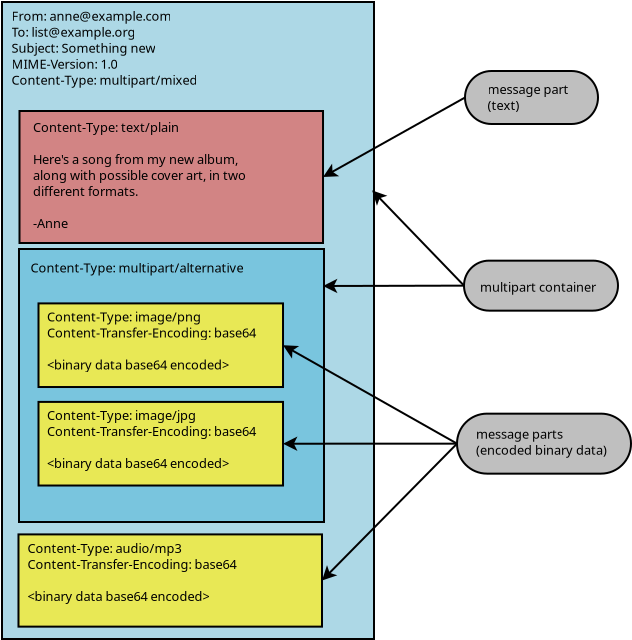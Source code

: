 <?xml version="1.0" encoding="UTF-8"?>
<dia:diagram xmlns:dia="http://www.lysator.liu.se/~alla/dia/">
  <dia:layer name="Background" visible="true" active="true">
    <dia:object type="Standard - Box" version="0" id="O0">
      <dia:attribute name="obj_pos">
        <dia:point val="8.2,-5.208"/>
      </dia:attribute>
      <dia:attribute name="obj_bb">
        <dia:rectangle val="8.15,-5.258;26.85,26.692"/>
      </dia:attribute>
      <dia:attribute name="elem_corner">
        <dia:point val="8.2,-5.208"/>
      </dia:attribute>
      <dia:attribute name="elem_width">
        <dia:real val="18.6"/>
      </dia:attribute>
      <dia:attribute name="elem_height">
        <dia:real val="31.85"/>
      </dia:attribute>
      <dia:attribute name="border_width">
        <dia:real val="0.1"/>
      </dia:attribute>
      <dia:attribute name="inner_color">
        <dia:color val="#add8e6"/>
      </dia:attribute>
      <dia:attribute name="show_background">
        <dia:boolean val="true"/>
      </dia:attribute>
    </dia:object>
    <dia:object type="Standard - Text" version="1" id="O1">
      <dia:attribute name="obj_pos">
        <dia:point val="8.675,-4.275"/>
      </dia:attribute>
      <dia:attribute name="obj_bb">
        <dia:rectangle val="8.675,-4.87;18.405,-0.925"/>
      </dia:attribute>
      <dia:attribute name="text">
        <dia:composite type="text">
          <dia:attribute name="string">
            <dia:string>#From: anne@example.com
To: list@example.org
Subject: Something new
MIME-Version: 1.0
Content-Type: multipart/mixed#</dia:string>
          </dia:attribute>
          <dia:attribute name="font">
            <dia:font family="sans" style="0" name="Helvetica"/>
          </dia:attribute>
          <dia:attribute name="height">
            <dia:real val="0.8"/>
          </dia:attribute>
          <dia:attribute name="pos">
            <dia:point val="8.675,-4.275"/>
          </dia:attribute>
          <dia:attribute name="color">
            <dia:color val="#000000"/>
          </dia:attribute>
          <dia:attribute name="alignment">
            <dia:enum val="0"/>
          </dia:attribute>
        </dia:composite>
      </dia:attribute>
      <dia:attribute name="valign">
        <dia:enum val="3"/>
      </dia:attribute>
    </dia:object>
    <dia:group>
      <dia:object type="Standard - Box" version="0" id="O2">
        <dia:attribute name="obj_pos">
          <dia:point val="31.3,7.724"/>
        </dia:attribute>
        <dia:attribute name="obj_bb">
          <dia:rectangle val="31.25,7.674;39.05,10.274"/>
        </dia:attribute>
        <dia:attribute name="elem_corner">
          <dia:point val="31.3,7.724"/>
        </dia:attribute>
        <dia:attribute name="elem_width">
          <dia:real val="7.7"/>
        </dia:attribute>
        <dia:attribute name="elem_height">
          <dia:real val="2.5"/>
        </dia:attribute>
        <dia:attribute name="border_width">
          <dia:real val="0.1"/>
        </dia:attribute>
        <dia:attribute name="inner_color">
          <dia:color val="#bfbfbf"/>
        </dia:attribute>
        <dia:attribute name="show_background">
          <dia:boolean val="true"/>
        </dia:attribute>
        <dia:attribute name="corner_radius">
          <dia:real val="2"/>
        </dia:attribute>
      </dia:object>
      <dia:object type="Standard - Text" version="1" id="O3">
        <dia:attribute name="obj_pos">
          <dia:point val="32.1,9.274"/>
        </dia:attribute>
        <dia:attribute name="obj_bb">
          <dia:rectangle val="32.1,8.679;38.28,9.424"/>
        </dia:attribute>
        <dia:attribute name="text">
          <dia:composite type="text">
            <dia:attribute name="string">
              <dia:string>#multipart container#</dia:string>
            </dia:attribute>
            <dia:attribute name="font">
              <dia:font family="sans" style="0" name="Helvetica"/>
            </dia:attribute>
            <dia:attribute name="height">
              <dia:real val="0.8"/>
            </dia:attribute>
            <dia:attribute name="pos">
              <dia:point val="32.1,9.274"/>
            </dia:attribute>
            <dia:attribute name="color">
              <dia:color val="#000000"/>
            </dia:attribute>
            <dia:attribute name="alignment">
              <dia:enum val="0"/>
            </dia:attribute>
          </dia:composite>
        </dia:attribute>
        <dia:attribute name="valign">
          <dia:enum val="3"/>
        </dia:attribute>
      </dia:object>
    </dia:group>
    <dia:group>
      <dia:object type="Standard - Box" version="0" id="O4">
        <dia:attribute name="obj_pos">
          <dia:point val="30.95,15.374"/>
        </dia:attribute>
        <dia:attribute name="obj_bb">
          <dia:rectangle val="30.9,15.324;39.7,18.424"/>
        </dia:attribute>
        <dia:attribute name="elem_corner">
          <dia:point val="30.95,15.374"/>
        </dia:attribute>
        <dia:attribute name="elem_width">
          <dia:real val="8.7"/>
        </dia:attribute>
        <dia:attribute name="elem_height">
          <dia:real val="3.0"/>
        </dia:attribute>
        <dia:attribute name="border_width">
          <dia:real val="0.1"/>
        </dia:attribute>
        <dia:attribute name="inner_color">
          <dia:color val="#bfbfbf"/>
        </dia:attribute>
        <dia:attribute name="show_background">
          <dia:boolean val="true"/>
        </dia:attribute>
        <dia:attribute name="corner_radius">
          <dia:real val="2"/>
        </dia:attribute>
      </dia:object>
      <dia:object type="Standard - Text" version="1" id="O5">
        <dia:attribute name="obj_pos">
          <dia:point val="31.9,16.624"/>
        </dia:attribute>
        <dia:attribute name="obj_bb">
          <dia:rectangle val="31.9,16.029;39.028,17.574"/>
        </dia:attribute>
        <dia:attribute name="text">
          <dia:composite type="text">
            <dia:attribute name="string">
              <dia:string>#message parts
(encoded binary data)#</dia:string>
            </dia:attribute>
            <dia:attribute name="font">
              <dia:font family="sans" style="0" name="Helvetica"/>
            </dia:attribute>
            <dia:attribute name="height">
              <dia:real val="0.8"/>
            </dia:attribute>
            <dia:attribute name="pos">
              <dia:point val="31.9,16.624"/>
            </dia:attribute>
            <dia:attribute name="color">
              <dia:color val="#000000"/>
            </dia:attribute>
            <dia:attribute name="alignment">
              <dia:enum val="0"/>
            </dia:attribute>
          </dia:composite>
        </dia:attribute>
        <dia:attribute name="valign">
          <dia:enum val="3"/>
        </dia:attribute>
      </dia:object>
    </dia:group>
    <dia:object type="Standard - Line" version="0" id="O6">
      <dia:attribute name="obj_pos">
        <dia:point val="31.3,8.974"/>
      </dia:attribute>
      <dia:attribute name="obj_bb">
        <dia:rectangle val="26.629,4.131;31.371,9.044"/>
      </dia:attribute>
      <dia:attribute name="conn_endpoints">
        <dia:point val="31.3,8.974"/>
        <dia:point val="26.706,4.211"/>
      </dia:attribute>
      <dia:attribute name="numcp">
        <dia:int val="1"/>
      </dia:attribute>
      <dia:attribute name="end_arrow">
        <dia:enum val="22"/>
      </dia:attribute>
      <dia:attribute name="end_arrow_length">
        <dia:real val="0.5"/>
      </dia:attribute>
      <dia:attribute name="end_arrow_width">
        <dia:real val="0.5"/>
      </dia:attribute>
      <dia:connections>
        <dia:connection handle="0" to="O2" connection="3"/>
      </dia:connections>
    </dia:object>
    <dia:object type="Standard - Line" version="0" id="O7">
      <dia:attribute name="obj_pos">
        <dia:point val="30.95,16.874"/>
      </dia:attribute>
      <dia:attribute name="obj_bb">
        <dia:rectangle val="24.122,16.803;31.021,23.797"/>
      </dia:attribute>
      <dia:attribute name="conn_endpoints">
        <dia:point val="30.95,16.874"/>
        <dia:point val="24.2,23.718"/>
      </dia:attribute>
      <dia:attribute name="numcp">
        <dia:int val="1"/>
      </dia:attribute>
      <dia:attribute name="end_arrow">
        <dia:enum val="22"/>
      </dia:attribute>
      <dia:attribute name="end_arrow_length">
        <dia:real val="0.5"/>
      </dia:attribute>
      <dia:attribute name="end_arrow_width">
        <dia:real val="0.5"/>
      </dia:attribute>
      <dia:connections>
        <dia:connection handle="0" to="O4" connection="3"/>
        <dia:connection handle="1" to="O8" connection="4"/>
      </dia:connections>
    </dia:object>
    <dia:object type="Standard - Box" version="0" id="O8">
      <dia:attribute name="obj_pos">
        <dia:point val="9.024,21.412"/>
      </dia:attribute>
      <dia:attribute name="obj_bb">
        <dia:rectangle val="8.974,21.362;24.25,26.074"/>
      </dia:attribute>
      <dia:attribute name="elem_corner">
        <dia:point val="9.024,21.412"/>
      </dia:attribute>
      <dia:attribute name="elem_width">
        <dia:real val="15.176"/>
      </dia:attribute>
      <dia:attribute name="elem_height">
        <dia:real val="4.612"/>
      </dia:attribute>
      <dia:attribute name="border_width">
        <dia:real val="0.1"/>
      </dia:attribute>
      <dia:attribute name="inner_color">
        <dia:color val="#e8e855"/>
      </dia:attribute>
      <dia:attribute name="show_background">
        <dia:boolean val="true"/>
      </dia:attribute>
    </dia:object>
    <dia:object type="Standard - Text" version="1" id="O9">
      <dia:attribute name="obj_pos">
        <dia:point val="9.474,22.337"/>
      </dia:attribute>
      <dia:attribute name="obj_bb">
        <dia:rectangle val="9.474,21.742;20.664,24.887"/>
      </dia:attribute>
      <dia:attribute name="text">
        <dia:composite type="text">
          <dia:attribute name="string">
            <dia:string>#Content-Type: audio/mp3
Content-Transfer-Encoding: base64

&lt;binary data base64 encoded&gt;#</dia:string>
          </dia:attribute>
          <dia:attribute name="font">
            <dia:font family="sans" style="0" name="Helvetica"/>
          </dia:attribute>
          <dia:attribute name="height">
            <dia:real val="0.8"/>
          </dia:attribute>
          <dia:attribute name="pos">
            <dia:point val="9.474,22.337"/>
          </dia:attribute>
          <dia:attribute name="color">
            <dia:color val="#000000"/>
          </dia:attribute>
          <dia:attribute name="alignment">
            <dia:enum val="0"/>
          </dia:attribute>
        </dia:composite>
      </dia:attribute>
      <dia:attribute name="valign">
        <dia:enum val="3"/>
      </dia:attribute>
    </dia:object>
    <dia:object type="Standard - Box" version="0" id="O10">
      <dia:attribute name="obj_pos">
        <dia:point val="9.05,7.142"/>
      </dia:attribute>
      <dia:attribute name="obj_bb">
        <dia:rectangle val="9,7.092;24.35,20.842"/>
      </dia:attribute>
      <dia:attribute name="elem_corner">
        <dia:point val="9.05,7.142"/>
      </dia:attribute>
      <dia:attribute name="elem_width">
        <dia:real val="15.25"/>
      </dia:attribute>
      <dia:attribute name="elem_height">
        <dia:real val="13.65"/>
      </dia:attribute>
      <dia:attribute name="border_width">
        <dia:real val="0.1"/>
      </dia:attribute>
      <dia:attribute name="inner_color">
        <dia:color val="#79c5de"/>
      </dia:attribute>
      <dia:attribute name="show_background">
        <dia:boolean val="true"/>
      </dia:attribute>
    </dia:object>
    <dia:object type="Standard - Line" version="0" id="O11">
      <dia:attribute name="obj_pos">
        <dia:point val="30.95,16.874"/>
      </dia:attribute>
      <dia:attribute name="obj_bb">
        <dia:rectangle val="22.153,11.883;31.018,16.942"/>
      </dia:attribute>
      <dia:attribute name="conn_endpoints">
        <dia:point val="30.95,16.874"/>
        <dia:point val="22.25,11.952"/>
      </dia:attribute>
      <dia:attribute name="numcp">
        <dia:int val="1"/>
      </dia:attribute>
      <dia:attribute name="end_arrow">
        <dia:enum val="22"/>
      </dia:attribute>
      <dia:attribute name="end_arrow_length">
        <dia:real val="0.5"/>
      </dia:attribute>
      <dia:attribute name="end_arrow_width">
        <dia:real val="0.5"/>
      </dia:attribute>
      <dia:connections>
        <dia:connection handle="0" to="O4" connection="3"/>
        <dia:connection handle="1" to="O13" connection="4"/>
      </dia:connections>
    </dia:object>
    <dia:object type="Standard - Line" version="0" id="O12">
      <dia:attribute name="obj_pos">
        <dia:point val="30.95,16.874"/>
      </dia:attribute>
      <dia:attribute name="obj_bb">
        <dia:rectangle val="22.139,16.516;31,17.239"/>
      </dia:attribute>
      <dia:attribute name="conn_endpoints">
        <dia:point val="30.95,16.874"/>
        <dia:point val="22.25,16.878"/>
      </dia:attribute>
      <dia:attribute name="numcp">
        <dia:int val="1"/>
      </dia:attribute>
      <dia:attribute name="end_arrow">
        <dia:enum val="22"/>
      </dia:attribute>
      <dia:attribute name="end_arrow_length">
        <dia:real val="0.5"/>
      </dia:attribute>
      <dia:attribute name="end_arrow_width">
        <dia:real val="0.5"/>
      </dia:attribute>
      <dia:connections>
        <dia:connection handle="0" to="O4" connection="3"/>
        <dia:connection handle="1" to="O15" connection="4"/>
      </dia:connections>
    </dia:object>
    <dia:group>
      <dia:object type="Standard - Box" version="0" id="O13">
        <dia:attribute name="obj_pos">
          <dia:point val="10.025,9.862"/>
        </dia:attribute>
        <dia:attribute name="obj_bb">
          <dia:rectangle val="9.975,9.812;22.3,14.092"/>
        </dia:attribute>
        <dia:attribute name="elem_corner">
          <dia:point val="10.025,9.862"/>
        </dia:attribute>
        <dia:attribute name="elem_width">
          <dia:real val="12.226"/>
        </dia:attribute>
        <dia:attribute name="elem_height">
          <dia:real val="4.181"/>
        </dia:attribute>
        <dia:attribute name="border_width">
          <dia:real val="0.1"/>
        </dia:attribute>
        <dia:attribute name="inner_color">
          <dia:color val="#e8e855"/>
        </dia:attribute>
        <dia:attribute name="show_background">
          <dia:boolean val="true"/>
        </dia:attribute>
      </dia:object>
      <dia:object type="Standard - Text" version="1" id="O14">
        <dia:attribute name="obj_pos">
          <dia:point val="10.45,10.762"/>
        </dia:attribute>
        <dia:attribute name="obj_bb">
          <dia:rectangle val="10.45,10.167;21.64,13.312"/>
        </dia:attribute>
        <dia:attribute name="text">
          <dia:composite type="text">
            <dia:attribute name="string">
              <dia:string>#Content-Type: image/png
Content-Transfer-Encoding: base64

&lt;binary data base64 encoded&gt;#</dia:string>
            </dia:attribute>
            <dia:attribute name="font">
              <dia:font family="sans" style="0" name="Helvetica"/>
            </dia:attribute>
            <dia:attribute name="height">
              <dia:real val="0.8"/>
            </dia:attribute>
            <dia:attribute name="pos">
              <dia:point val="10.45,10.762"/>
            </dia:attribute>
            <dia:attribute name="color">
              <dia:color val="#000000"/>
            </dia:attribute>
            <dia:attribute name="alignment">
              <dia:enum val="0"/>
            </dia:attribute>
          </dia:composite>
        </dia:attribute>
        <dia:attribute name="valign">
          <dia:enum val="3"/>
        </dia:attribute>
      </dia:object>
    </dia:group>
    <dia:group>
      <dia:object type="Standard - Box" version="0" id="O15">
        <dia:attribute name="obj_pos">
          <dia:point val="10.025,14.787"/>
        </dia:attribute>
        <dia:attribute name="obj_bb">
          <dia:rectangle val="9.975,14.737;22.3,19.018"/>
        </dia:attribute>
        <dia:attribute name="elem_corner">
          <dia:point val="10.025,14.787"/>
        </dia:attribute>
        <dia:attribute name="elem_width">
          <dia:real val="12.226"/>
        </dia:attribute>
        <dia:attribute name="elem_height">
          <dia:real val="4.181"/>
        </dia:attribute>
        <dia:attribute name="border_width">
          <dia:real val="0.1"/>
        </dia:attribute>
        <dia:attribute name="inner_color">
          <dia:color val="#e8e855"/>
        </dia:attribute>
        <dia:attribute name="show_background">
          <dia:boolean val="true"/>
        </dia:attribute>
      </dia:object>
      <dia:object type="Standard - Text" version="1" id="O16">
        <dia:attribute name="obj_pos">
          <dia:point val="10.45,15.687"/>
        </dia:attribute>
        <dia:attribute name="obj_bb">
          <dia:rectangle val="10.45,15.092;21.64,18.237"/>
        </dia:attribute>
        <dia:attribute name="text">
          <dia:composite type="text">
            <dia:attribute name="string">
              <dia:string>#Content-Type: image/jpg
Content-Transfer-Encoding: base64

&lt;binary data base64 encoded&gt;#</dia:string>
            </dia:attribute>
            <dia:attribute name="font">
              <dia:font family="sans" style="0" name="Helvetica"/>
            </dia:attribute>
            <dia:attribute name="height">
              <dia:real val="0.8"/>
            </dia:attribute>
            <dia:attribute name="pos">
              <dia:point val="10.45,15.687"/>
            </dia:attribute>
            <dia:attribute name="color">
              <dia:color val="#000000"/>
            </dia:attribute>
            <dia:attribute name="alignment">
              <dia:enum val="0"/>
            </dia:attribute>
          </dia:composite>
        </dia:attribute>
        <dia:attribute name="valign">
          <dia:enum val="3"/>
        </dia:attribute>
      </dia:object>
    </dia:group>
    <dia:object type="Standard - Text" version="1" id="O17">
      <dia:attribute name="obj_pos">
        <dia:point val="9.625,8.317"/>
      </dia:attribute>
      <dia:attribute name="obj_bb">
        <dia:rectangle val="9.625,7.722;20.86,8.467"/>
      </dia:attribute>
      <dia:attribute name="text">
        <dia:composite type="text">
          <dia:attribute name="string">
            <dia:string>#Content-Type: multipart/alternative#</dia:string>
          </dia:attribute>
          <dia:attribute name="font">
            <dia:font family="sans" style="0" name="Helvetica"/>
          </dia:attribute>
          <dia:attribute name="height">
            <dia:real val="0.8"/>
          </dia:attribute>
          <dia:attribute name="pos">
            <dia:point val="9.625,8.317"/>
          </dia:attribute>
          <dia:attribute name="color">
            <dia:color val="#000000"/>
          </dia:attribute>
          <dia:attribute name="alignment">
            <dia:enum val="0"/>
          </dia:attribute>
        </dia:composite>
      </dia:attribute>
      <dia:attribute name="valign">
        <dia:enum val="3"/>
      </dia:attribute>
    </dia:object>
    <dia:object type="Standard - Line" version="0" id="O18">
      <dia:attribute name="obj_pos">
        <dia:point val="31.3,8.974"/>
      </dia:attribute>
      <dia:attribute name="obj_bb">
        <dia:rectangle val="24.138,8.629;31.35,9.353"/>
      </dia:attribute>
      <dia:attribute name="conn_endpoints">
        <dia:point val="31.3,8.974"/>
        <dia:point val="24.25,8.992"/>
      </dia:attribute>
      <dia:attribute name="numcp">
        <dia:int val="1"/>
      </dia:attribute>
      <dia:attribute name="end_arrow">
        <dia:enum val="22"/>
      </dia:attribute>
      <dia:attribute name="end_arrow_length">
        <dia:real val="0.5"/>
      </dia:attribute>
      <dia:attribute name="end_arrow_width">
        <dia:real val="0.5"/>
      </dia:attribute>
      <dia:connections>
        <dia:connection handle="0" to="O2" connection="3"/>
      </dia:connections>
    </dia:object>
    <dia:object type="Standard - Box" version="0" id="O19">
      <dia:attribute name="obj_pos">
        <dia:point val="9.075,0.242"/>
      </dia:attribute>
      <dia:attribute name="obj_bb">
        <dia:rectangle val="9.025,0.192;24.301,6.892"/>
      </dia:attribute>
      <dia:attribute name="elem_corner">
        <dia:point val="9.075,0.242"/>
      </dia:attribute>
      <dia:attribute name="elem_width">
        <dia:real val="15.176"/>
      </dia:attribute>
      <dia:attribute name="elem_height">
        <dia:real val="6.6"/>
      </dia:attribute>
      <dia:attribute name="border_width">
        <dia:real val="0.1"/>
      </dia:attribute>
      <dia:attribute name="inner_color">
        <dia:color val="#d28484"/>
      </dia:attribute>
      <dia:attribute name="show_background">
        <dia:boolean val="true"/>
      </dia:attribute>
    </dia:object>
    <dia:object type="Standard - Text" version="1" id="O20">
      <dia:attribute name="obj_pos">
        <dia:point val="9.75,1.292"/>
      </dia:attribute>
      <dia:attribute name="obj_bb">
        <dia:rectangle val="9.75,0.697;21.355,6.242"/>
      </dia:attribute>
      <dia:attribute name="text">
        <dia:composite type="text">
          <dia:attribute name="string">
            <dia:string>#Content-Type: text/plain

Here's a song from my new album,
along with possible cover art, in two
different formats.

-Anne#</dia:string>
          </dia:attribute>
          <dia:attribute name="font">
            <dia:font family="sans" style="0" name="Helvetica"/>
          </dia:attribute>
          <dia:attribute name="height">
            <dia:real val="0.8"/>
          </dia:attribute>
          <dia:attribute name="pos">
            <dia:point val="9.75,1.292"/>
          </dia:attribute>
          <dia:attribute name="color">
            <dia:color val="#000000"/>
          </dia:attribute>
          <dia:attribute name="alignment">
            <dia:enum val="0"/>
          </dia:attribute>
        </dia:composite>
      </dia:attribute>
      <dia:attribute name="valign">
        <dia:enum val="3"/>
      </dia:attribute>
    </dia:object>
    <dia:group>
      <dia:object type="Standard - Box" version="0" id="O21">
        <dia:attribute name="obj_pos">
          <dia:point val="31.35,-1.758"/>
        </dia:attribute>
        <dia:attribute name="obj_bb">
          <dia:rectangle val="31.3,-1.808;38.05,0.942"/>
        </dia:attribute>
        <dia:attribute name="elem_corner">
          <dia:point val="31.35,-1.758"/>
        </dia:attribute>
        <dia:attribute name="elem_width">
          <dia:real val="6.65"/>
        </dia:attribute>
        <dia:attribute name="elem_height">
          <dia:real val="2.65"/>
        </dia:attribute>
        <dia:attribute name="border_width">
          <dia:real val="0.1"/>
        </dia:attribute>
        <dia:attribute name="inner_color">
          <dia:color val="#bfbfbf"/>
        </dia:attribute>
        <dia:attribute name="show_background">
          <dia:boolean val="true"/>
        </dia:attribute>
        <dia:attribute name="corner_radius">
          <dia:real val="2"/>
        </dia:attribute>
      </dia:object>
      <dia:object type="Standard - Text" version="1" id="O22">
        <dia:attribute name="obj_pos">
          <dia:point val="32.479,-0.61"/>
        </dia:attribute>
        <dia:attribute name="obj_bb">
          <dia:rectangle val="32.479,-1.205;36.871,0.34"/>
        </dia:attribute>
        <dia:attribute name="text">
          <dia:composite type="text">
            <dia:attribute name="string">
              <dia:string>#message part
(text)#</dia:string>
            </dia:attribute>
            <dia:attribute name="font">
              <dia:font family="sans" style="0" name="Helvetica"/>
            </dia:attribute>
            <dia:attribute name="height">
              <dia:real val="0.8"/>
            </dia:attribute>
            <dia:attribute name="pos">
              <dia:point val="32.479,-0.61"/>
            </dia:attribute>
            <dia:attribute name="color">
              <dia:color val="#000000"/>
            </dia:attribute>
            <dia:attribute name="alignment">
              <dia:enum val="0"/>
            </dia:attribute>
          </dia:composite>
        </dia:attribute>
        <dia:attribute name="valign">
          <dia:enum val="3"/>
        </dia:attribute>
      </dia:object>
    </dia:group>
    <dia:object type="Standard - Line" version="0" id="O23">
      <dia:attribute name="obj_pos">
        <dia:point val="31.35,-0.433"/>
      </dia:attribute>
      <dia:attribute name="obj_bb">
        <dia:rectangle val="24.153,-0.501;31.418,3.612"/>
      </dia:attribute>
      <dia:attribute name="conn_endpoints">
        <dia:point val="31.35,-0.433"/>
        <dia:point val="24.251,3.542"/>
      </dia:attribute>
      <dia:attribute name="numcp">
        <dia:int val="1"/>
      </dia:attribute>
      <dia:attribute name="end_arrow">
        <dia:enum val="22"/>
      </dia:attribute>
      <dia:attribute name="end_arrow_length">
        <dia:real val="0.5"/>
      </dia:attribute>
      <dia:attribute name="end_arrow_width">
        <dia:real val="0.5"/>
      </dia:attribute>
      <dia:connections>
        <dia:connection handle="0" to="O21" connection="3"/>
        <dia:connection handle="1" to="O19" connection="4"/>
      </dia:connections>
    </dia:object>
  </dia:layer>
</dia:diagram>
